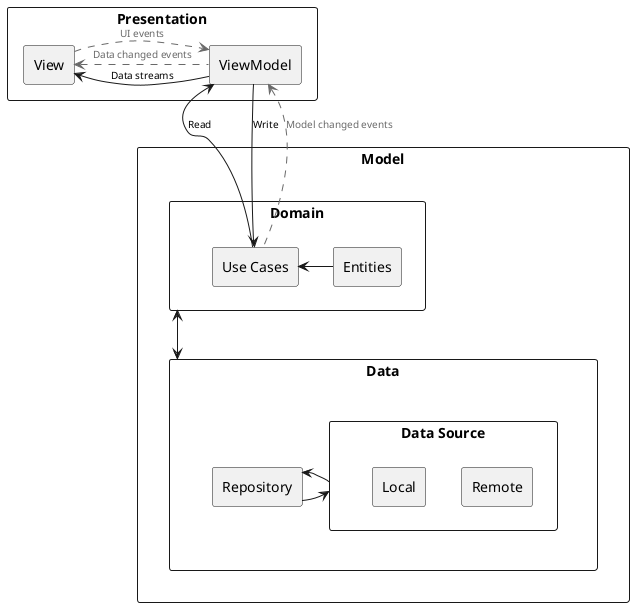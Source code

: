 @startuml
'https://plantuml.com/object-diagram

skinparam componentStyle rectangle

skinparam component {
ArrowFontSize 10
ArrowFontColor<<dottedArrow>> dimgray
}

component Presentation {
    [View]
    [ViewModel]
}

component Model {
    component Data {
        [Repository]
        component "Data Source" as dataSource {
            [Remote]
            [Local]
        }
}

component Domain {
    [Use Cases] <-[Entities]
}

[View] <-r- [ViewModel] : Data streams
[View] .[#dimgray]r.> [ViewModel] <<dottedArrow>> : UI events
[View] <.[#dimgray]r. [ViewModel] <<dottedArrow>> : Data changed events

[Use Cases] -u->  [ViewModel] : Read
[Use Cases] <-u- [ViewModel] : Write
[Use Cases] .[#dimgray]u.> [ViewModel] <<dottedArrow>> : Model changed events

[Repository] -> dataSource
[Repository] <- dataSource

Data <-u-> Domain
@enduml
